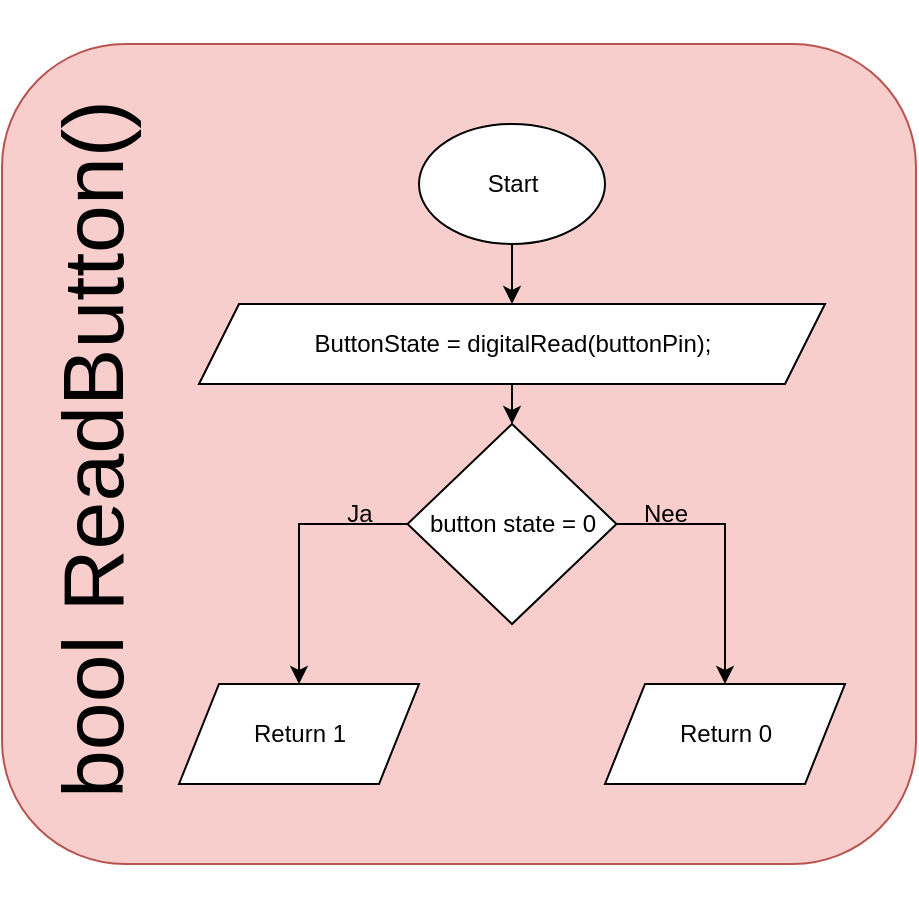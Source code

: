 <mxfile version="24.5.2" type="device">
  <diagram name="Page-1" id="UvGsvI7WDLGOxSDZg6XE">
    <mxGraphModel dx="1062" dy="572" grid="1" gridSize="10" guides="1" tooltips="1" connect="1" arrows="1" fold="1" page="1" pageScale="1" pageWidth="850" pageHeight="1100" math="0" shadow="0">
      <root>
        <mxCell id="0" />
        <mxCell id="1" parent="0" />
        <mxCell id="ry9LyBkneQpmExAJehDU-2" value="" style="rounded=1;whiteSpace=wrap;html=1;fillColor=#f8cecc;strokeColor=#b85450;" vertex="1" parent="1">
          <mxGeometry x="202" y="30" width="457" height="410" as="geometry" />
        </mxCell>
        <mxCell id="ry9LyBkneQpmExAJehDU-30" value="" style="edgeStyle=orthogonalEdgeStyle;rounded=0;orthogonalLoop=1;jettySize=auto;html=1;" edge="1" parent="1" source="ry9LyBkneQpmExAJehDU-4" target="ry9LyBkneQpmExAJehDU-28">
          <mxGeometry relative="1" as="geometry" />
        </mxCell>
        <mxCell id="ry9LyBkneQpmExAJehDU-4" value="Start" style="ellipse;whiteSpace=wrap;html=1;" vertex="1" parent="1">
          <mxGeometry x="410.5" y="70" width="93" height="60" as="geometry" />
        </mxCell>
        <mxCell id="ry9LyBkneQpmExAJehDU-7" value="&lt;font style=&quot;font-size: 43px;&quot;&gt;bool ReadButton()&lt;/font&gt;" style="text;html=1;align=center;verticalAlign=middle;whiteSpace=wrap;rounded=0;rotation=-90;" vertex="1" parent="1">
          <mxGeometry x="22.5" y="218" width="450" height="30" as="geometry" />
        </mxCell>
        <mxCell id="ry9LyBkneQpmExAJehDU-39" value="" style="edgeStyle=orthogonalEdgeStyle;rounded=0;orthogonalLoop=1;jettySize=auto;html=1;" edge="1" parent="1" source="ry9LyBkneQpmExAJehDU-28" target="ry9LyBkneQpmExAJehDU-31">
          <mxGeometry relative="1" as="geometry" />
        </mxCell>
        <mxCell id="ry9LyBkneQpmExAJehDU-28" value="&lt;div style=&quot;line-height: 19px; white-space: pre;&quot;&gt;&lt;font face=&quot;Helvetica&quot;&gt;ButtonState = digitalRead(buttonPin);&lt;/font&gt;&lt;/div&gt;" style="shape=parallelogram;perimeter=parallelogramPerimeter;whiteSpace=wrap;html=1;fixedSize=1;" vertex="1" parent="1">
          <mxGeometry x="300.5" y="160" width="313" height="40" as="geometry" />
        </mxCell>
        <mxCell id="ry9LyBkneQpmExAJehDU-35" style="edgeStyle=orthogonalEdgeStyle;rounded=0;orthogonalLoop=1;jettySize=auto;html=1;entryX=0.5;entryY=0;entryDx=0;entryDy=0;exitX=0;exitY=0.5;exitDx=0;exitDy=0;" edge="1" parent="1" source="ry9LyBkneQpmExAJehDU-31" target="ry9LyBkneQpmExAJehDU-34">
          <mxGeometry relative="1" as="geometry" />
        </mxCell>
        <mxCell id="ry9LyBkneQpmExAJehDU-36" style="edgeStyle=orthogonalEdgeStyle;rounded=0;orthogonalLoop=1;jettySize=auto;html=1;entryX=0.5;entryY=0;entryDx=0;entryDy=0;exitX=1;exitY=0.5;exitDx=0;exitDy=0;" edge="1" parent="1" source="ry9LyBkneQpmExAJehDU-31" target="ry9LyBkneQpmExAJehDU-32">
          <mxGeometry relative="1" as="geometry" />
        </mxCell>
        <mxCell id="ry9LyBkneQpmExAJehDU-31" value="button state&amp;nbsp;&lt;span style=&quot;background-color: initial;&quot;&gt;=&amp;nbsp;&lt;/span&gt;&lt;span style=&quot;background-color: initial;&quot;&gt;0&lt;/span&gt;" style="rhombus;whiteSpace=wrap;html=1;" vertex="1" parent="1">
          <mxGeometry x="404.75" y="220" width="104.5" height="100" as="geometry" />
        </mxCell>
        <mxCell id="ry9LyBkneQpmExAJehDU-32" value="Return 0" style="shape=parallelogram;perimeter=parallelogramPerimeter;whiteSpace=wrap;html=1;fixedSize=1;" vertex="1" parent="1">
          <mxGeometry x="503.5" y="350" width="120" height="50" as="geometry" />
        </mxCell>
        <mxCell id="ry9LyBkneQpmExAJehDU-34" value="Return 1" style="shape=parallelogram;perimeter=parallelogramPerimeter;whiteSpace=wrap;html=1;fixedSize=1;" vertex="1" parent="1">
          <mxGeometry x="290.5" y="350" width="120" height="50" as="geometry" />
        </mxCell>
        <mxCell id="ry9LyBkneQpmExAJehDU-37" value="Nee" style="text;html=1;strokeColor=none;fillColor=none;align=center;verticalAlign=middle;whiteSpace=wrap;rounded=0;" vertex="1" parent="1">
          <mxGeometry x="503.5" y="250" width="60" height="30" as="geometry" />
        </mxCell>
        <mxCell id="ry9LyBkneQpmExAJehDU-38" value="Ja" style="text;html=1;strokeColor=none;fillColor=none;align=center;verticalAlign=middle;whiteSpace=wrap;rounded=0;" vertex="1" parent="1">
          <mxGeometry x="350.5" y="250" width="60" height="30" as="geometry" />
        </mxCell>
      </root>
    </mxGraphModel>
  </diagram>
</mxfile>

